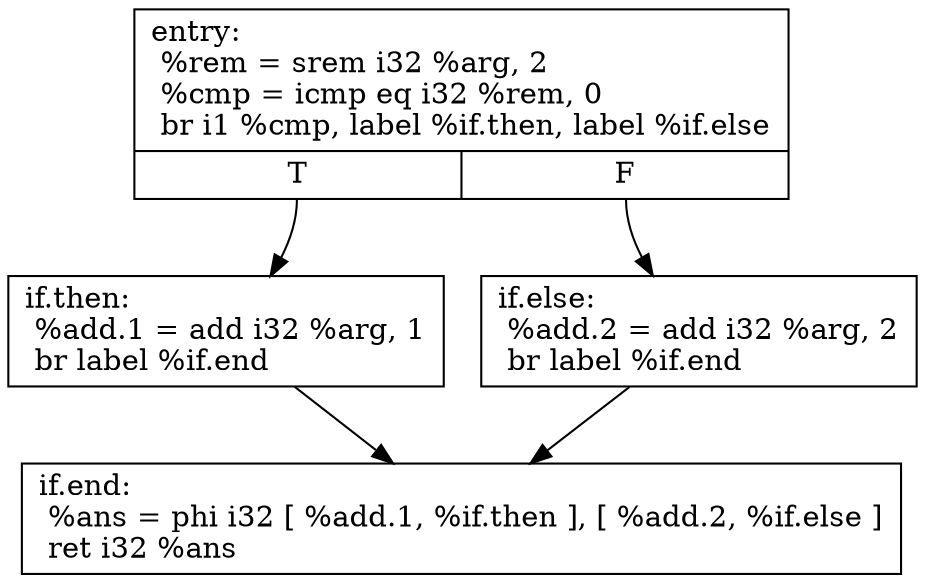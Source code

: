 digraph "CFG for 'odd_inc' function" {
	Node0x7998990 [shape=record,label="{entry:\l  %rem = srem i32 %arg, 2\l  %cmp = icmp eq i32 %rem, 0\l  br i1 %cmp, label %if.then, label %if.else\l|{<s0>T|<s1>F}}"];
	Node0x7998990:s0 -> Node0x79991b0;
	Node0x7998990:s1 -> Node0x7999280;
	Node0x79991b0 [shape=record,label="{if.then:                                          \l  %add.1 = add i32 %arg, 1\l  br label %if.end\l}"];
	Node0x79991b0 -> Node0x7999500;
	Node0x7999280 [shape=record,label="{if.else:                                          \l  %add.2 = add i32 %arg, 2\l  br label %if.end\l}"];
	Node0x7999280 -> Node0x7999500;
	Node0x7999500 [shape=record,label="{if.end:                                           \l  %ans = phi i32 [ %add.1, %if.then ], [ %add.2, %if.else ]\l  ret i32 %ans\l}"];
}
